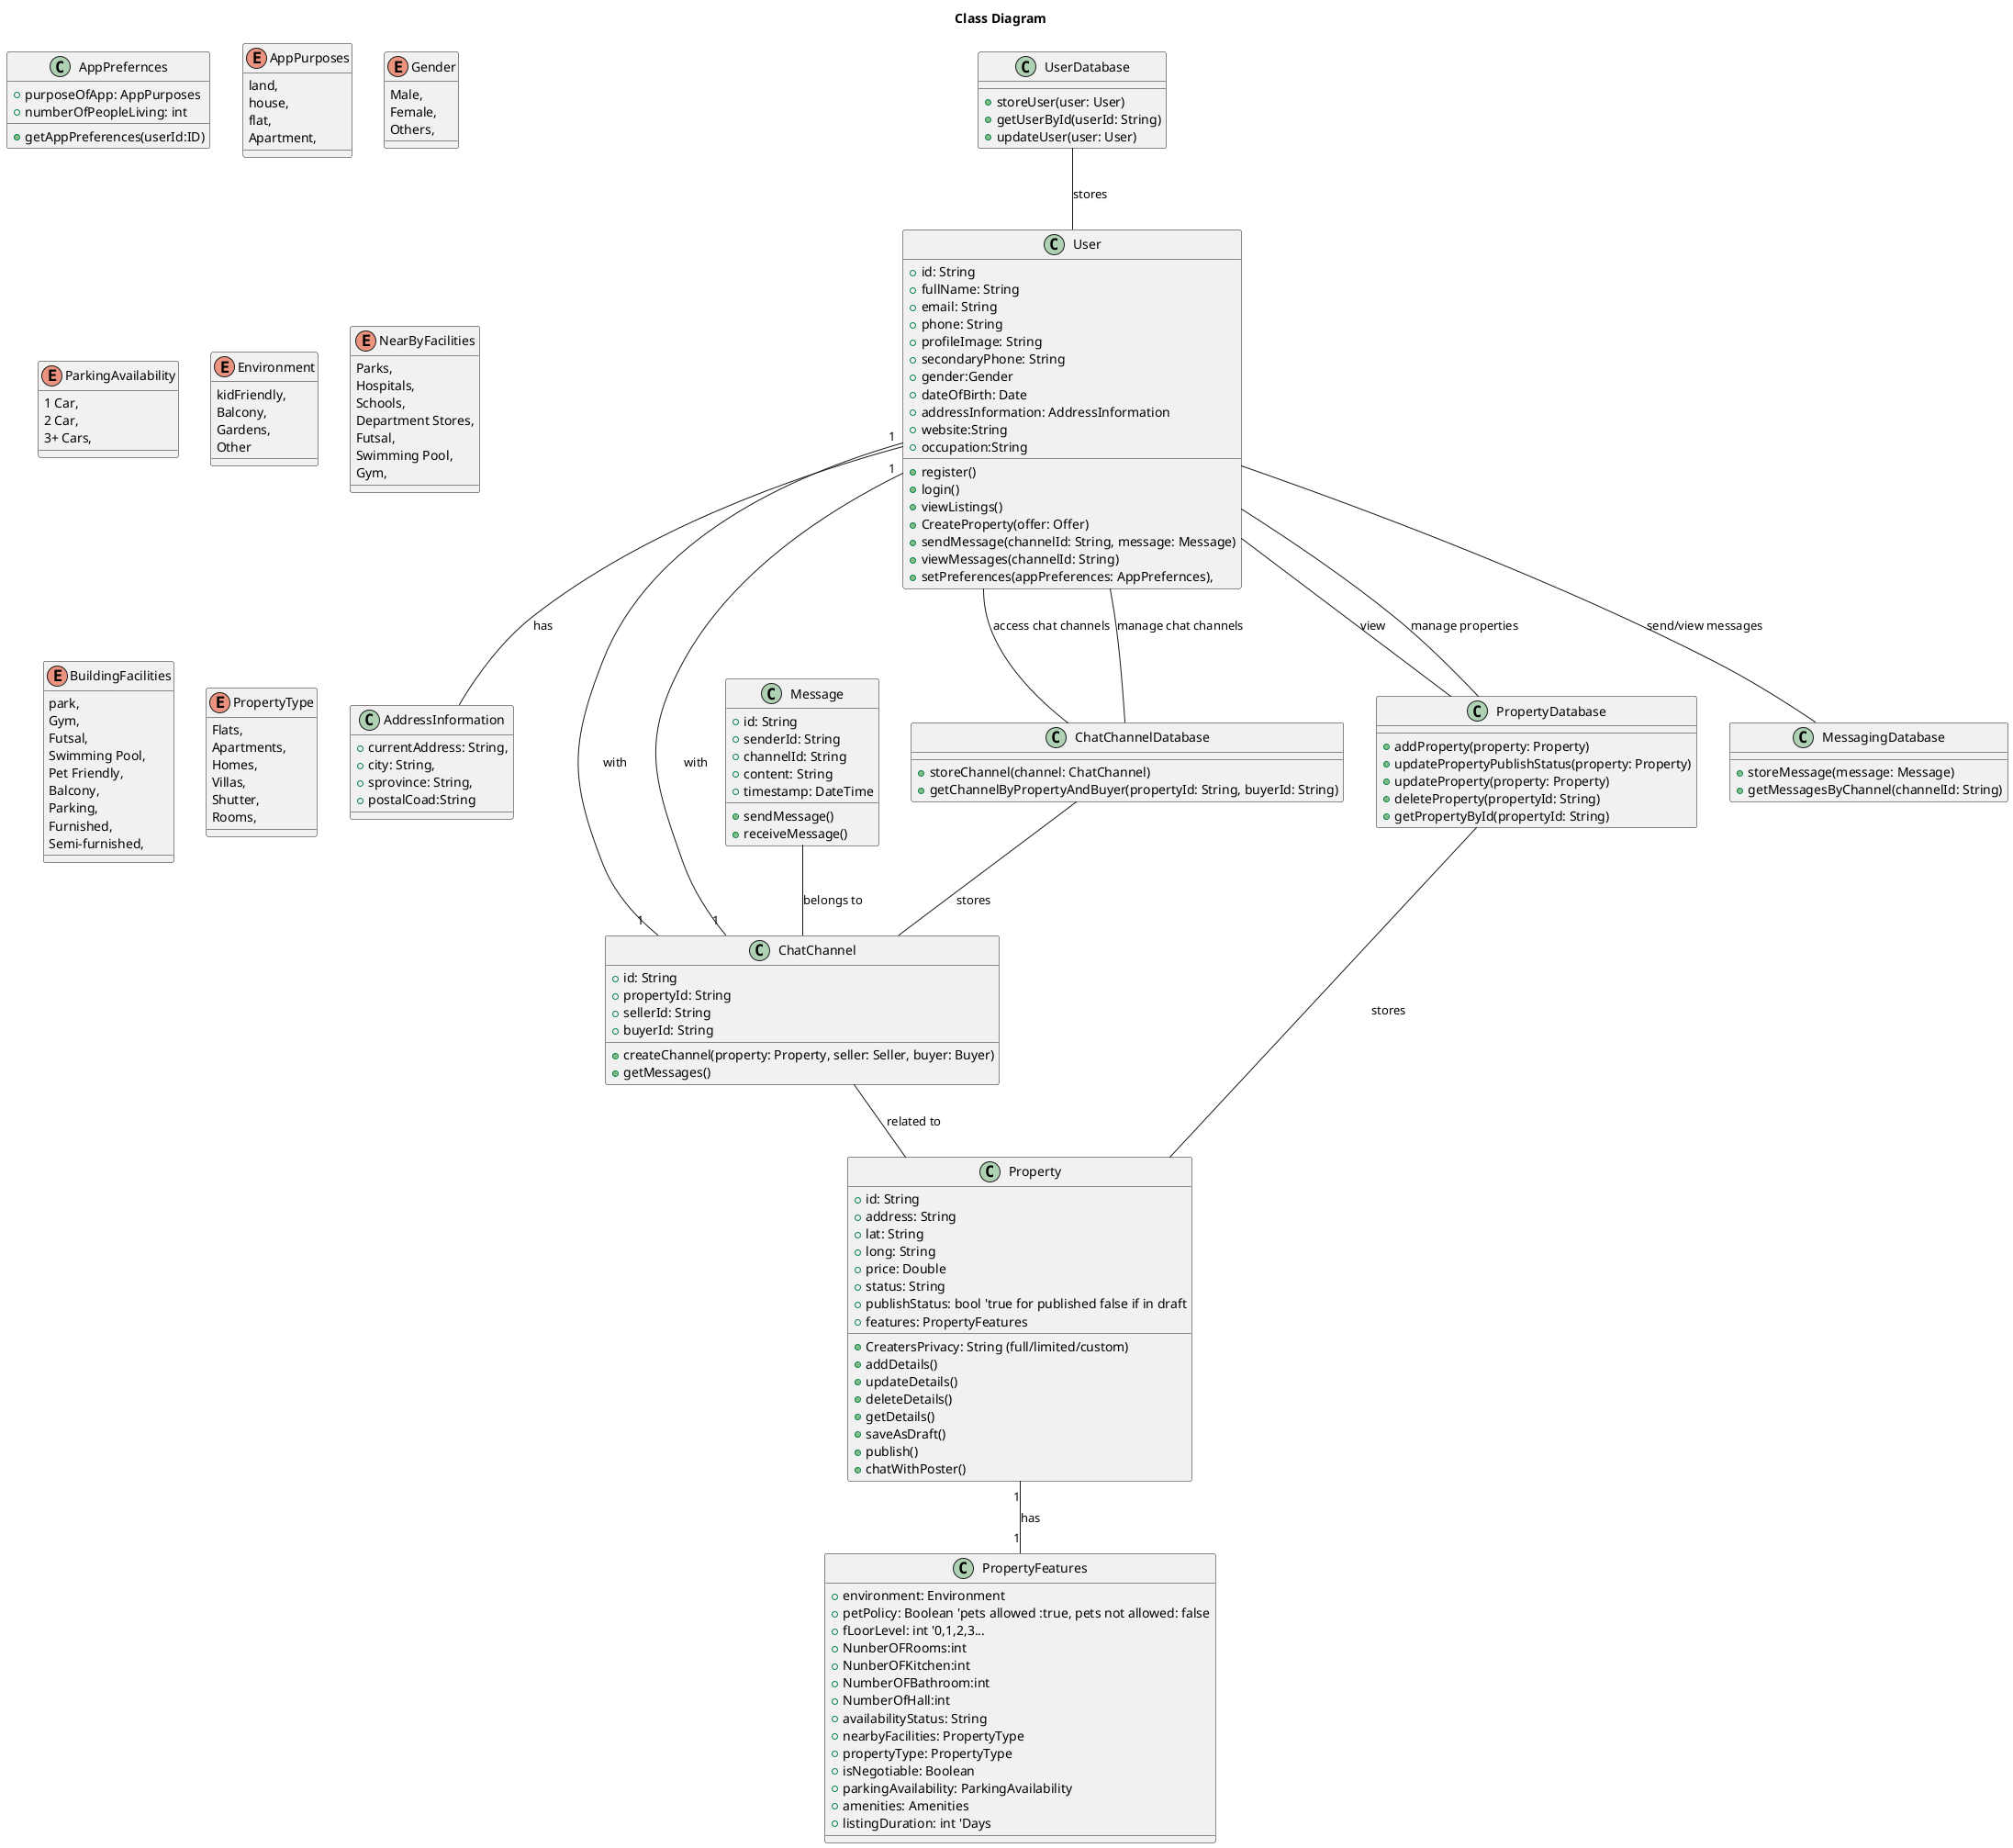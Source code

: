 @startuml Classes

title Class Diagram 

' Define the main classes
class User {
    +id: String
    +fullName: String
    +email: String
    +phone: String
    +profileImage: String
    +secondaryPhone: String
    +gender:Gender
    +dateOfBirth: Date   
    +addressInformation: AddressInformation
    +website:String
    +occupation:String
    +register()
    +login()
    +viewListings()
    +CreateProperty(offer: Offer)
    +sendMessage(channelId: String, message: Message)
    +viewMessages(channelId: String)
    +setPreferences(appPreferences: AppPrefernces),
}

class AppPrefernces{
    +purposeOfApp: AppPurposes
    +numberOfPeopleLiving: int
    +getAppPreferences(userId:ID)
}

enum AppPurposes{
    land,
    house,
    flat,
    Apartment,
}
class AddressInformation{
    +currentAddress: String,
    +city: String,
    +sprovince: String,
    +postalCoad:String
}

enum Gender{
    Male,
    Female,
    Others,
}



class Property {
    +id: String
    +address: String
    +lat: String
    +long: String
    +price: Double
    +CreatersPrivacy: String (full/limited/custom)
    ' +for: String (sell/rent)
    +status: String
    +publishStatus: bool 'true for published false if in draft
    +features: PropertyFeatures
    +addDetails()
    +updateDetails()  
    +deleteDetails()
    +getDetails()
    +saveAsDraft()
    +publish()
    +chatWithPoster()
    
}

class PropertyFeatures {
    +environment: Environment
    +petPolicy: Boolean 'pets allowed :true, pets not allowed: false
    +fLoorLevel: int '0,1,2,3...
     + NunberOFRooms:int
     + NunberOFKitchen:int
     +NumberOFBathroom:int 
     +NumberOfHall:int 
    +availabilityStatus: String
    +nearbyFacilities: PropertyType
    +propertyType: PropertyType
    +isNegotiable: Boolean
    +parkingAvailability: ParkingAvailability
    +amenities: Amenities
    +listingDuration: int 'Days
    
}

enum ParkingAvailability{
    1 Car,
    2 Car,
    3+ Cars,
}



enum Environment{
kidFriendly,
Balcony,
Gardens,
Other
}

enum NearByFacilities{
     Parks,
    Hospitals,
    Schools,
    Department Stores,
    Futsal,
    Swimming Pool,
    Gym,

}
enum BuildingFacilities{
   park,
    Gym,
    Futsal,
    Swimming Pool,
    Pet Friendly,
    Balcony,
    Parking,
    Furnished,
    Semi-furnished,
}

enum PropertyType{
    Flats,
    Apartments,
    Homes,
    Villas,
    Shutter,
    Rooms,
}


class ChatChannel {
    +id: String
    +propertyId: String
    +sellerId: String
    +buyerId: String
    +createChannel(property: Property, seller: Seller, buyer: Buyer)
    +getMessages()
}

class Message {
    +id: String
    +senderId: String
    +channelId: String
    +content: String
    +timestamp: DateTime
    +sendMessage()
    +receiveMessage()
}

' Define databases as classes
class PropertyDatabase {
    +addProperty(property: Property)
    +updatePropertyPublishStatus(property: Property)
    +updateProperty(property: Property)
    +deleteProperty(propertyId: String)
    +getPropertyById(propertyId: String)
}

class UserDatabase {
    +storeUser(user: User)
    +getUserById(userId: String)
    +updateUser(user: User)
}



class MessagingDatabase {
    +storeMessage(message: Message)
    +getMessagesByChannel(channelId: String)
}

class ChatChannelDatabase {
    +storeChannel(channel: ChatChannel)
    +getChannelByPropertyAndBuyer(propertyId: String, buyerId: String)
}

' Relationships
User -- PropertyDatabase : "view"
' User -- InquiryOfferDatabase : "send inquiry"
' User -- InquiryOfferDatabase : "submit offer"
' USer -- InquiryOfferDatabase : "request visit"
User -- ChatChannelDatabase : "access chat channels"
User -- AddressInformation : "has"

User -- PropertyDatabase : "manage properties"

User -- ChatChannelDatabase : "manage chat channels"
User -- MessagingDatabase : "send/view messages"



PropertyDatabase -- Property : "stores"
UserDatabase -- User : "stores"


Property "1" -- "1" PropertyFeatures : "has"
Message -- ChatChannel : "belongs to"
ChatChannel -- Property : "related to"
ChatChannelDatabase -- ChatChannel : "stores"
ChatChannel "1" -- "1" User : "with"
ChatChannel "1" -- "1" User : "with"

@enduml
